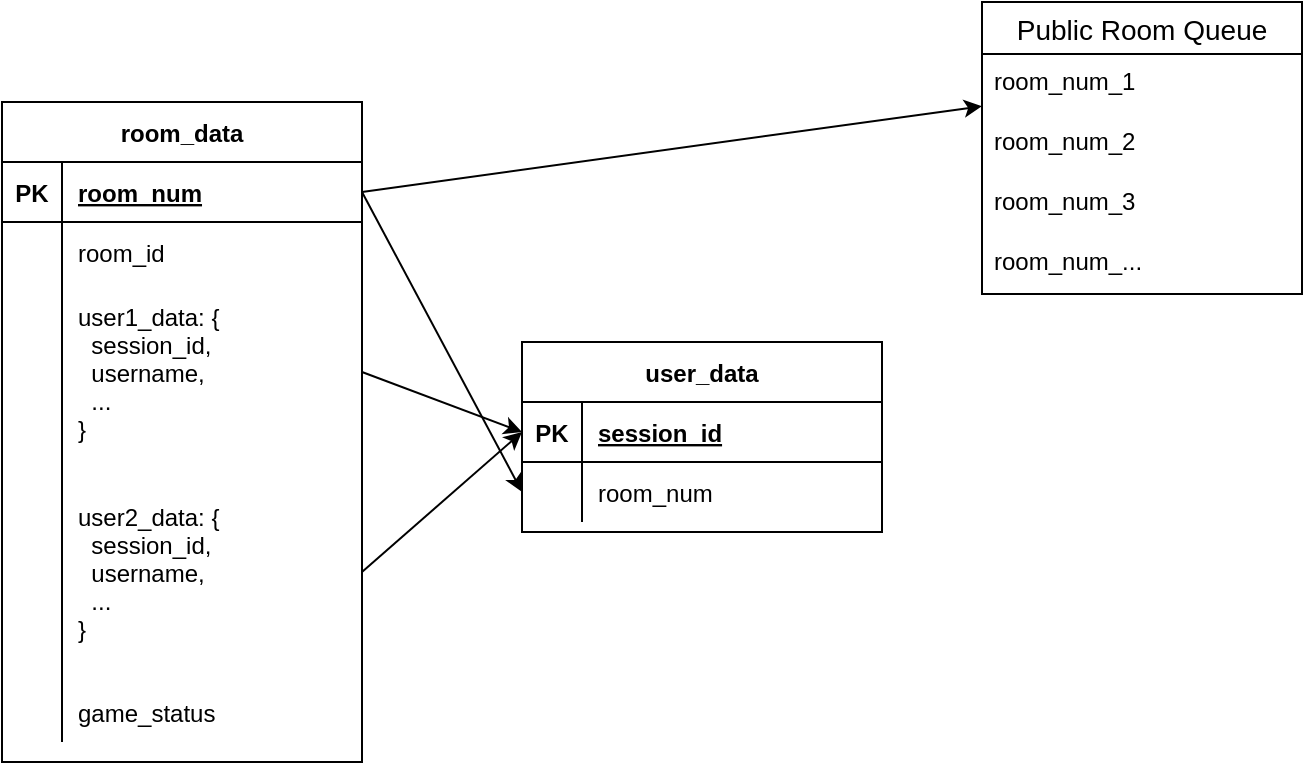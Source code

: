 <mxfile version="14.5.1" type="device"><diagram id="NBCX0DjkchimIXk7sd7B" name="Page-1"><mxGraphModel dx="786" dy="522" grid="1" gridSize="10" guides="1" tooltips="1" connect="1" arrows="1" fold="1" page="1" pageScale="1" pageWidth="850" pageHeight="1100" math="0" shadow="0"><root><mxCell id="0"/><mxCell id="1" parent="0"/><mxCell id="AZlwkfbULS2W1rtwsab_-49" value="room_data" style="shape=table;startSize=30;container=1;collapsible=1;childLayout=tableLayout;fixedRows=1;rowLines=0;fontStyle=1;align=center;resizeLast=1;" parent="1" vertex="1"><mxGeometry x="50" y="130" width="180" height="330" as="geometry"/></mxCell><mxCell id="AZlwkfbULS2W1rtwsab_-50" value="" style="shape=partialRectangle;collapsible=0;dropTarget=0;pointerEvents=0;fillColor=none;top=0;left=0;bottom=1;right=0;points=[[0,0.5],[1,0.5]];portConstraint=eastwest;" parent="AZlwkfbULS2W1rtwsab_-49" vertex="1"><mxGeometry y="30" width="180" height="30" as="geometry"/></mxCell><mxCell id="AZlwkfbULS2W1rtwsab_-51" value="PK" style="shape=partialRectangle;connectable=0;fillColor=none;top=0;left=0;bottom=0;right=0;fontStyle=1;overflow=hidden;" parent="AZlwkfbULS2W1rtwsab_-50" vertex="1"><mxGeometry width="30" height="30" as="geometry"/></mxCell><mxCell id="AZlwkfbULS2W1rtwsab_-52" value="room_num" style="shape=partialRectangle;connectable=0;fillColor=none;top=0;left=0;bottom=0;right=0;align=left;spacingLeft=6;fontStyle=5;overflow=hidden;" parent="AZlwkfbULS2W1rtwsab_-50" vertex="1"><mxGeometry x="30" width="150" height="30" as="geometry"/></mxCell><mxCell id="AZlwkfbULS2W1rtwsab_-53" value="" style="shape=partialRectangle;collapsible=0;dropTarget=0;pointerEvents=0;fillColor=none;top=0;left=0;bottom=0;right=0;points=[[0,0.5],[1,0.5]];portConstraint=eastwest;" parent="AZlwkfbULS2W1rtwsab_-49" vertex="1"><mxGeometry y="60" width="180" height="30" as="geometry"/></mxCell><mxCell id="AZlwkfbULS2W1rtwsab_-54" value="" style="shape=partialRectangle;connectable=0;fillColor=none;top=0;left=0;bottom=0;right=0;editable=1;overflow=hidden;" parent="AZlwkfbULS2W1rtwsab_-53" vertex="1"><mxGeometry width="30" height="30" as="geometry"/></mxCell><mxCell id="AZlwkfbULS2W1rtwsab_-55" value="room_id" style="shape=partialRectangle;connectable=0;fillColor=none;top=0;left=0;bottom=0;right=0;align=left;spacingLeft=6;overflow=hidden;" parent="AZlwkfbULS2W1rtwsab_-53" vertex="1"><mxGeometry x="30" width="150" height="30" as="geometry"/></mxCell><mxCell id="AZlwkfbULS2W1rtwsab_-56" value="" style="shape=partialRectangle;collapsible=0;dropTarget=0;pointerEvents=0;fillColor=none;top=0;left=0;bottom=0;right=0;points=[[0,0.5],[1,0.5]];portConstraint=eastwest;" parent="AZlwkfbULS2W1rtwsab_-49" vertex="1"><mxGeometry y="90" width="180" height="90" as="geometry"/></mxCell><mxCell id="AZlwkfbULS2W1rtwsab_-57" value="" style="shape=partialRectangle;connectable=0;fillColor=none;top=0;left=0;bottom=0;right=0;editable=1;overflow=hidden;" parent="AZlwkfbULS2W1rtwsab_-56" vertex="1"><mxGeometry width="30" height="90" as="geometry"/></mxCell><mxCell id="AZlwkfbULS2W1rtwsab_-58" value="user1_data: {&#10;  session_id,&#10;  username,&#10;  ...&#10;}" style="shape=partialRectangle;connectable=0;fillColor=none;top=0;left=0;bottom=0;right=0;align=left;spacingLeft=6;overflow=hidden;" parent="AZlwkfbULS2W1rtwsab_-56" vertex="1"><mxGeometry x="30" width="150" height="90" as="geometry"/></mxCell><mxCell id="AZlwkfbULS2W1rtwsab_-59" value="" style="shape=partialRectangle;collapsible=0;dropTarget=0;pointerEvents=0;fillColor=none;top=0;left=0;bottom=0;right=0;points=[[0,0.5],[1,0.5]];portConstraint=eastwest;" parent="AZlwkfbULS2W1rtwsab_-49" vertex="1"><mxGeometry y="180" width="180" height="110" as="geometry"/></mxCell><mxCell id="AZlwkfbULS2W1rtwsab_-60" value="" style="shape=partialRectangle;connectable=0;fillColor=none;top=0;left=0;bottom=0;right=0;editable=1;overflow=hidden;" parent="AZlwkfbULS2W1rtwsab_-59" vertex="1"><mxGeometry width="30" height="110" as="geometry"/></mxCell><mxCell id="AZlwkfbULS2W1rtwsab_-61" value="user2_data: {&#10;  session_id,&#10;  username,&#10;  ...&#10;}" style="shape=partialRectangle;connectable=0;fillColor=none;top=0;left=0;bottom=0;right=0;align=left;spacingLeft=6;overflow=hidden;" parent="AZlwkfbULS2W1rtwsab_-59" vertex="1"><mxGeometry x="30" width="150" height="110" as="geometry"/></mxCell><mxCell id="AZlwkfbULS2W1rtwsab_-79" value="" style="shape=partialRectangle;collapsible=0;dropTarget=0;pointerEvents=0;fillColor=none;top=0;left=0;bottom=0;right=0;points=[[0,0.5],[1,0.5]];portConstraint=eastwest;" parent="AZlwkfbULS2W1rtwsab_-49" vertex="1"><mxGeometry y="290" width="180" height="30" as="geometry"/></mxCell><mxCell id="AZlwkfbULS2W1rtwsab_-80" value="" style="shape=partialRectangle;connectable=0;fillColor=none;top=0;left=0;bottom=0;right=0;editable=1;overflow=hidden;" parent="AZlwkfbULS2W1rtwsab_-79" vertex="1"><mxGeometry width="30" height="30" as="geometry"/></mxCell><mxCell id="AZlwkfbULS2W1rtwsab_-81" value="game_status" style="shape=partialRectangle;connectable=0;fillColor=none;top=0;left=0;bottom=0;right=0;align=left;spacingLeft=6;overflow=hidden;" parent="AZlwkfbULS2W1rtwsab_-79" vertex="1"><mxGeometry x="30" width="150" height="30" as="geometry"/></mxCell><mxCell id="AZlwkfbULS2W1rtwsab_-62" value="user_data" style="shape=table;startSize=30;container=1;collapsible=1;childLayout=tableLayout;fixedRows=1;rowLines=0;fontStyle=1;align=center;resizeLast=1;" parent="1" vertex="1"><mxGeometry x="310" y="250" width="180" height="95" as="geometry"/></mxCell><mxCell id="AZlwkfbULS2W1rtwsab_-63" value="" style="shape=partialRectangle;collapsible=0;dropTarget=0;pointerEvents=0;fillColor=none;top=0;left=0;bottom=1;right=0;points=[[0,0.5],[1,0.5]];portConstraint=eastwest;" parent="AZlwkfbULS2W1rtwsab_-62" vertex="1"><mxGeometry y="30" width="180" height="30" as="geometry"/></mxCell><mxCell id="AZlwkfbULS2W1rtwsab_-64" value="PK" style="shape=partialRectangle;connectable=0;fillColor=none;top=0;left=0;bottom=0;right=0;fontStyle=1;overflow=hidden;" parent="AZlwkfbULS2W1rtwsab_-63" vertex="1"><mxGeometry width="30" height="30" as="geometry"/></mxCell><mxCell id="AZlwkfbULS2W1rtwsab_-65" value="session_id" style="shape=partialRectangle;connectable=0;fillColor=none;top=0;left=0;bottom=0;right=0;align=left;spacingLeft=6;fontStyle=5;overflow=hidden;" parent="AZlwkfbULS2W1rtwsab_-63" vertex="1"><mxGeometry x="30" width="150" height="30" as="geometry"/></mxCell><mxCell id="AZlwkfbULS2W1rtwsab_-69" value="" style="shape=partialRectangle;collapsible=0;dropTarget=0;pointerEvents=0;fillColor=none;top=0;left=0;bottom=0;right=0;points=[[0,0.5],[1,0.5]];portConstraint=eastwest;" parent="AZlwkfbULS2W1rtwsab_-62" vertex="1"><mxGeometry y="60" width="180" height="30" as="geometry"/></mxCell><mxCell id="AZlwkfbULS2W1rtwsab_-70" value="" style="shape=partialRectangle;connectable=0;fillColor=none;top=0;left=0;bottom=0;right=0;editable=1;overflow=hidden;" parent="AZlwkfbULS2W1rtwsab_-69" vertex="1"><mxGeometry width="30" height="30" as="geometry"/></mxCell><mxCell id="AZlwkfbULS2W1rtwsab_-71" value="room_num" style="shape=partialRectangle;connectable=0;fillColor=none;top=0;left=0;bottom=0;right=0;align=left;spacingLeft=6;overflow=hidden;" parent="AZlwkfbULS2W1rtwsab_-69" vertex="1"><mxGeometry x="30" width="150" height="30" as="geometry"/></mxCell><mxCell id="AZlwkfbULS2W1rtwsab_-88" style="rounded=0;orthogonalLoop=1;jettySize=auto;html=1;entryX=0;entryY=0.5;entryDx=0;entryDy=0;exitX=1;exitY=0.5;exitDx=0;exitDy=0;" parent="1" source="AZlwkfbULS2W1rtwsab_-56" target="AZlwkfbULS2W1rtwsab_-63" edge="1"><mxGeometry relative="1" as="geometry"/></mxCell><mxCell id="AZlwkfbULS2W1rtwsab_-89" style="edgeStyle=none;rounded=0;orthogonalLoop=1;jettySize=auto;html=1;entryX=0;entryY=0.5;entryDx=0;entryDy=0;exitX=1;exitY=0.5;exitDx=0;exitDy=0;" parent="1" source="AZlwkfbULS2W1rtwsab_-59" target="AZlwkfbULS2W1rtwsab_-63" edge="1"><mxGeometry relative="1" as="geometry"/></mxCell><mxCell id="AZlwkfbULS2W1rtwsab_-90" value="Public Room Queue" style="swimlane;fontStyle=0;childLayout=stackLayout;horizontal=1;startSize=26;horizontalStack=0;resizeParent=1;resizeParentMax=0;resizeLast=0;collapsible=1;marginBottom=0;align=center;fontSize=14;" parent="1" vertex="1"><mxGeometry x="540" y="80" width="160" height="146" as="geometry"/></mxCell><mxCell id="AZlwkfbULS2W1rtwsab_-91" value="room_num_1" style="text;strokeColor=none;fillColor=none;spacingLeft=4;spacingRight=4;overflow=hidden;rotatable=0;points=[[0,0.5],[1,0.5]];portConstraint=eastwest;fontSize=12;" parent="AZlwkfbULS2W1rtwsab_-90" vertex="1"><mxGeometry y="26" width="160" height="30" as="geometry"/></mxCell><mxCell id="AZlwkfbULS2W1rtwsab_-92" value="room_num_2" style="text;strokeColor=none;fillColor=none;spacingLeft=4;spacingRight=4;overflow=hidden;rotatable=0;points=[[0,0.5],[1,0.5]];portConstraint=eastwest;fontSize=12;" parent="AZlwkfbULS2W1rtwsab_-90" vertex="1"><mxGeometry y="56" width="160" height="30" as="geometry"/></mxCell><mxCell id="AZlwkfbULS2W1rtwsab_-93" value="room_num_3" style="text;strokeColor=none;fillColor=none;spacingLeft=4;spacingRight=4;overflow=hidden;rotatable=0;points=[[0,0.5],[1,0.5]];portConstraint=eastwest;fontSize=12;" parent="AZlwkfbULS2W1rtwsab_-90" vertex="1"><mxGeometry y="86" width="160" height="30" as="geometry"/></mxCell><mxCell id="AZlwkfbULS2W1rtwsab_-94" value="room_num_..." style="text;strokeColor=none;fillColor=none;spacingLeft=4;spacingRight=4;overflow=hidden;rotatable=0;points=[[0,0.5],[1,0.5]];portConstraint=eastwest;fontSize=12;" parent="AZlwkfbULS2W1rtwsab_-90" vertex="1"><mxGeometry y="116" width="160" height="30" as="geometry"/></mxCell><mxCell id="WsQolSuaObPoLYcBqsgN-1" style="rounded=0;orthogonalLoop=1;jettySize=auto;html=1;entryX=0;entryY=0.5;entryDx=0;entryDy=0;exitX=1;exitY=0.5;exitDx=0;exitDy=0;" parent="1" source="AZlwkfbULS2W1rtwsab_-50" target="AZlwkfbULS2W1rtwsab_-69" edge="1"><mxGeometry relative="1" as="geometry"/></mxCell><mxCell id="WsQolSuaObPoLYcBqsgN-11" style="edgeStyle=none;rounded=0;orthogonalLoop=1;jettySize=auto;html=1;exitX=1;exitY=0.5;exitDx=0;exitDy=0;" parent="1" source="AZlwkfbULS2W1rtwsab_-50" target="AZlwkfbULS2W1rtwsab_-91" edge="1"><mxGeometry relative="1" as="geometry"/></mxCell></root></mxGraphModel></diagram></mxfile>